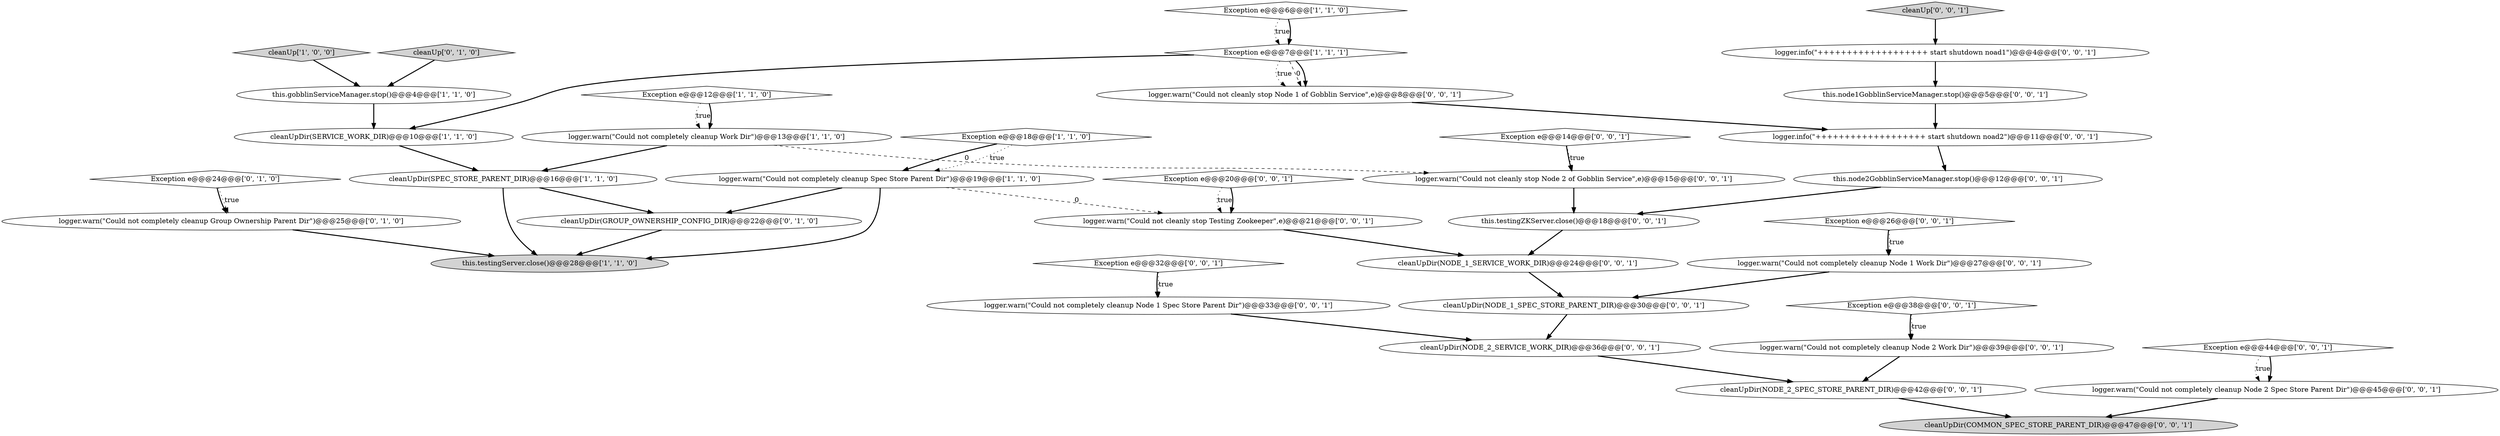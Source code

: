 digraph {
4 [style = filled, label = "cleanUpDir(SERVICE_WORK_DIR)@@@10@@@['1', '1', '0']", fillcolor = white, shape = ellipse image = "AAA0AAABBB1BBB"];
10 [style = filled, label = "cleanUpDir(SPEC_STORE_PARENT_DIR)@@@16@@@['1', '1', '0']", fillcolor = white, shape = ellipse image = "AAA0AAABBB1BBB"];
15 [style = filled, label = "Exception e@@@44@@@['0', '0', '1']", fillcolor = white, shape = diamond image = "AAA0AAABBB3BBB"];
18 [style = filled, label = "logger.info(\"+++++++++++++++++++ start shutdown noad2\")@@@11@@@['0', '0', '1']", fillcolor = white, shape = ellipse image = "AAA0AAABBB3BBB"];
0 [style = filled, label = "Exception e@@@7@@@['1', '1', '1']", fillcolor = white, shape = diamond image = "AAA0AAABBB1BBB"];
37 [style = filled, label = "this.node1GobblinServiceManager.stop()@@@5@@@['0', '0', '1']", fillcolor = white, shape = ellipse image = "AAA0AAABBB3BBB"];
33 [style = filled, label = "logger.warn(\"Could not completely cleanup Node 1 Spec Store Parent Dir\")@@@33@@@['0', '0', '1']", fillcolor = white, shape = ellipse image = "AAA0AAABBB3BBB"];
1 [style = filled, label = "Exception e@@@6@@@['1', '1', '0']", fillcolor = white, shape = diamond image = "AAA0AAABBB1BBB"];
26 [style = filled, label = "cleanUpDir(COMMON_SPEC_STORE_PARENT_DIR)@@@47@@@['0', '0', '1']", fillcolor = lightgray, shape = ellipse image = "AAA0AAABBB3BBB"];
16 [style = filled, label = "Exception e@@@14@@@['0', '0', '1']", fillcolor = white, shape = diamond image = "AAA0AAABBB3BBB"];
6 [style = filled, label = "this.gobblinServiceManager.stop()@@@4@@@['1', '1', '0']", fillcolor = white, shape = ellipse image = "AAA0AAABBB1BBB"];
27 [style = filled, label = "Exception e@@@32@@@['0', '0', '1']", fillcolor = white, shape = diamond image = "AAA0AAABBB3BBB"];
12 [style = filled, label = "cleanUpDir(GROUP_OWNERSHIP_CONFIG_DIR)@@@22@@@['0', '1', '0']", fillcolor = white, shape = ellipse image = "AAA1AAABBB2BBB"];
22 [style = filled, label = "Exception e@@@20@@@['0', '0', '1']", fillcolor = white, shape = diamond image = "AAA0AAABBB3BBB"];
25 [style = filled, label = "logger.warn(\"Could not cleanly stop Testing Zookeeper\",e)@@@21@@@['0', '0', '1']", fillcolor = white, shape = ellipse image = "AAA0AAABBB3BBB"];
11 [style = filled, label = "logger.warn(\"Could not completely cleanup Group Ownership Parent Dir\")@@@25@@@['0', '1', '0']", fillcolor = white, shape = ellipse image = "AAA1AAABBB2BBB"];
30 [style = filled, label = "cleanUpDir(NODE_1_SPEC_STORE_PARENT_DIR)@@@30@@@['0', '0', '1']", fillcolor = white, shape = ellipse image = "AAA0AAABBB3BBB"];
31 [style = filled, label = "this.node2GobblinServiceManager.stop()@@@12@@@['0', '0', '1']", fillcolor = white, shape = ellipse image = "AAA0AAABBB3BBB"];
21 [style = filled, label = "cleanUpDir(NODE_2_SERVICE_WORK_DIR)@@@36@@@['0', '0', '1']", fillcolor = white, shape = ellipse image = "AAA0AAABBB3BBB"];
2 [style = filled, label = "Exception e@@@18@@@['1', '1', '0']", fillcolor = white, shape = diamond image = "AAA0AAABBB1BBB"];
9 [style = filled, label = "Exception e@@@12@@@['1', '1', '0']", fillcolor = white, shape = diamond image = "AAA0AAABBB1BBB"];
14 [style = filled, label = "Exception e@@@24@@@['0', '1', '0']", fillcolor = white, shape = diamond image = "AAA1AAABBB2BBB"];
35 [style = filled, label = "cleanUp['0', '0', '1']", fillcolor = lightgray, shape = diamond image = "AAA0AAABBB3BBB"];
29 [style = filled, label = "cleanUpDir(NODE_1_SERVICE_WORK_DIR)@@@24@@@['0', '0', '1']", fillcolor = white, shape = ellipse image = "AAA0AAABBB3BBB"];
5 [style = filled, label = "logger.warn(\"Could not completely cleanup Work Dir\")@@@13@@@['1', '1', '0']", fillcolor = white, shape = ellipse image = "AAA0AAABBB1BBB"];
32 [style = filled, label = "logger.warn(\"Could not completely cleanup Node 1 Work Dir\")@@@27@@@['0', '0', '1']", fillcolor = white, shape = ellipse image = "AAA0AAABBB3BBB"];
34 [style = filled, label = "Exception e@@@26@@@['0', '0', '1']", fillcolor = white, shape = diamond image = "AAA0AAABBB3BBB"];
13 [style = filled, label = "cleanUp['0', '1', '0']", fillcolor = lightgray, shape = diamond image = "AAA0AAABBB2BBB"];
20 [style = filled, label = "Exception e@@@38@@@['0', '0', '1']", fillcolor = white, shape = diamond image = "AAA0AAABBB3BBB"];
28 [style = filled, label = "logger.warn(\"Could not cleanly stop Node 2 of Gobblin Service\",e)@@@15@@@['0', '0', '1']", fillcolor = white, shape = ellipse image = "AAA0AAABBB3BBB"];
17 [style = filled, label = "logger.warn(\"Could not cleanly stop Node 1 of Gobblin Service\",e)@@@8@@@['0', '0', '1']", fillcolor = white, shape = ellipse image = "AAA0AAABBB3BBB"];
8 [style = filled, label = "logger.warn(\"Could not completely cleanup Spec Store Parent Dir\")@@@19@@@['1', '1', '0']", fillcolor = white, shape = ellipse image = "AAA0AAABBB1BBB"];
23 [style = filled, label = "cleanUpDir(NODE_2_SPEC_STORE_PARENT_DIR)@@@42@@@['0', '0', '1']", fillcolor = white, shape = ellipse image = "AAA0AAABBB3BBB"];
19 [style = filled, label = "logger.warn(\"Could not completely cleanup Node 2 Work Dir\")@@@39@@@['0', '0', '1']", fillcolor = white, shape = ellipse image = "AAA0AAABBB3BBB"];
36 [style = filled, label = "this.testingZKServer.close()@@@18@@@['0', '0', '1']", fillcolor = white, shape = ellipse image = "AAA0AAABBB3BBB"];
3 [style = filled, label = "cleanUp['1', '0', '0']", fillcolor = lightgray, shape = diamond image = "AAA0AAABBB1BBB"];
7 [style = filled, label = "this.testingServer.close()@@@28@@@['1', '1', '0']", fillcolor = lightgray, shape = ellipse image = "AAA0AAABBB1BBB"];
24 [style = filled, label = "logger.info(\"+++++++++++++++++++ start shutdown noad1\")@@@4@@@['0', '0', '1']", fillcolor = white, shape = ellipse image = "AAA0AAABBB3BBB"];
38 [style = filled, label = "logger.warn(\"Could not completely cleanup Node 2 Spec Store Parent Dir\")@@@45@@@['0', '0', '1']", fillcolor = white, shape = ellipse image = "AAA0AAABBB3BBB"];
29->30 [style = bold, label=""];
38->26 [style = bold, label=""];
16->28 [style = dotted, label="true"];
12->7 [style = bold, label=""];
24->37 [style = bold, label=""];
25->29 [style = bold, label=""];
27->33 [style = bold, label=""];
0->4 [style = bold, label=""];
15->38 [style = dotted, label="true"];
6->4 [style = bold, label=""];
8->12 [style = bold, label=""];
30->21 [style = bold, label=""];
9->5 [style = dotted, label="true"];
36->29 [style = bold, label=""];
15->38 [style = bold, label=""];
1->0 [style = dotted, label="true"];
2->8 [style = dotted, label="true"];
37->18 [style = bold, label=""];
8->25 [style = dashed, label="0"];
13->6 [style = bold, label=""];
34->32 [style = bold, label=""];
19->23 [style = bold, label=""];
14->11 [style = bold, label=""];
5->10 [style = bold, label=""];
27->33 [style = dotted, label="true"];
2->8 [style = bold, label=""];
20->19 [style = bold, label=""];
11->7 [style = bold, label=""];
3->6 [style = bold, label=""];
10->12 [style = bold, label=""];
33->21 [style = bold, label=""];
23->26 [style = bold, label=""];
22->25 [style = dotted, label="true"];
10->7 [style = bold, label=""];
28->36 [style = bold, label=""];
34->32 [style = dotted, label="true"];
22->25 [style = bold, label=""];
0->17 [style = dashed, label="0"];
0->17 [style = bold, label=""];
4->10 [style = bold, label=""];
18->31 [style = bold, label=""];
8->7 [style = bold, label=""];
16->28 [style = bold, label=""];
32->30 [style = bold, label=""];
31->36 [style = bold, label=""];
20->19 [style = dotted, label="true"];
14->11 [style = dotted, label="true"];
0->17 [style = dotted, label="true"];
21->23 [style = bold, label=""];
35->24 [style = bold, label=""];
9->5 [style = bold, label=""];
5->28 [style = dashed, label="0"];
1->0 [style = bold, label=""];
17->18 [style = bold, label=""];
}
